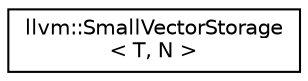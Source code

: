 digraph "Graphical Class Hierarchy"
{
  edge [fontname="Helvetica",fontsize="10",labelfontname="Helvetica",labelfontsize="10"];
  node [fontname="Helvetica",fontsize="10",shape=record];
  rankdir="LR";
  Node1 [label="llvm::SmallVectorStorage\l\< T, N \>",height=0.2,width=0.4,color="black", fillcolor="white", style="filled",URL="$structllvm_1_1SmallVectorStorage.html",tooltip="Storage for the SmallVector elements which aren&#39;t contained in SmallVectorTemplateCommon. "];
}
